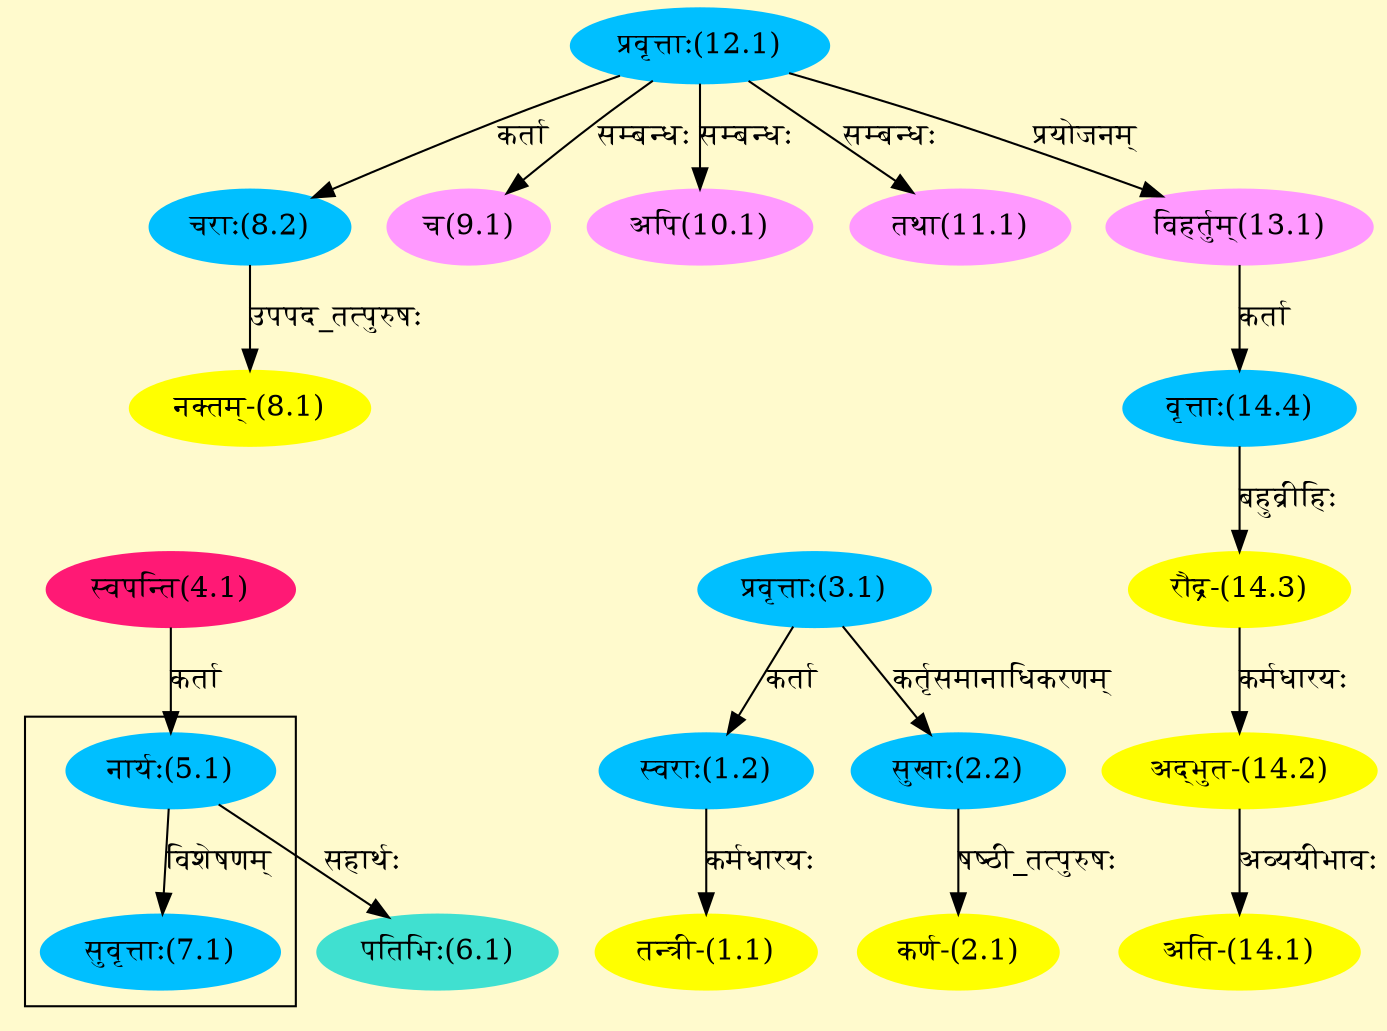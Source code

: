 digraph G{
rankdir=BT;
 compound=true;
 bgcolor="lemonchiffon1";

subgraph cluster_1{
Node7_1 [style=filled, color="#00BFFF" label = "सुवृत्ताः(7.1)"]
Node5_1 [style=filled, color="#00BFFF" label = "नार्यः(5.1)"]

}
Node1_1 [style=filled, color="#FFFF00" label = "तन्त्री-(1.1)"]
Node1_2 [style=filled, color="#00BFFF" label = "स्वराः(1.2)"]
Node3_1 [style=filled, color="#00BFFF" label = "प्रवृत्ताः(3.1)"]
Node2_1 [style=filled, color="#FFFF00" label = "कर्ण-(2.1)"]
Node2_2 [style=filled, color="#00BFFF" label = "सुखाः(2.2)"]
Node [style=filled, color="" label = "()"]
Node4_1 [style=filled, color="#FF1975" label = "स्वपन्ति(4.1)"]
Node5_1 [style=filled, color="#00BFFF" label = "नार्यः(5.1)"]
Node6_1 [style=filled, color="#40E0D0" label = "पतिभिः(6.1)"]
Node8_1 [style=filled, color="#FFFF00" label = "नक्तम्-(8.1)"]
Node8_2 [style=filled, color="#00BFFF" label = "चराः(8.2)"]
Node12_1 [style=filled, color="#00BFFF" label = "प्रवृत्ताः(12.1)"]
Node9_1 [style=filled, color="#FF99FF" label = "च(9.1)"]
Node10_1 [style=filled, color="#FF99FF" label = "अपि(10.1)"]
Node11_1 [style=filled, color="#FF99FF" label = "तथा(11.1)"]
Node13_1 [style=filled, color="#FF99FF" label = "विहर्तुम्(13.1)"]
Node14_1 [style=filled, color="#FFFF00" label = "अति-(14.1)"]
Node14_2 [style=filled, color="#FFFF00" label = "अद्भुत-(14.2)"]
Node14_3 [style=filled, color="#FFFF00" label = "रौद्र-(14.3)"]
Node14_4 [style=filled, color="#00BFFF" label = "वृत्ताः(14.4)"]
/* Start of Relations section */

Node1_1 -> Node1_2 [  label="कर्मधारयः"  dir="back" ]
Node1_2 -> Node3_1 [  label="कर्ता"  dir="back" ]
Node2_1 -> Node2_2 [  label="षष्ठी_तत्पुरुषः"  dir="back" ]
Node2_2 -> Node3_1 [  label="कर्तृसमानाधिकरणम्"  dir="back" ]
Node5_1 -> Node4_1 [  label="कर्ता"  dir="back" ]
Node6_1 -> Node5_1 [  label="सहार्थः"  dir="back" ]
Node7_1 -> Node5_1 [  label="विशेषणम्"  dir="back" ]
Node8_1 -> Node8_2 [  label="उपपद_तत्पुरुषः"  dir="back" ]
Node8_2 -> Node12_1 [  label="कर्ता"  dir="back" ]
Node9_1 -> Node12_1 [  label="सम्बन्धः"  dir="back" ]
Node10_1 -> Node12_1 [  label="सम्बन्धः"  dir="back" ]
Node11_1 -> Node12_1 [  label="सम्बन्धः"  dir="back" ]
Node13_1 -> Node12_1 [  label="प्रयोजनम्"  dir="back" ]
Node14_1 -> Node14_2 [  label="अव्ययीभावः"  dir="back" ]
Node14_2 -> Node14_3 [  label="कर्मधारयः"  dir="back" ]
Node14_3 -> Node14_4 [  label="बहुव्रीहिः"  dir="back" ]
Node14_4 -> Node13_1 [  label="कर्ता"  dir="back" ]
}
